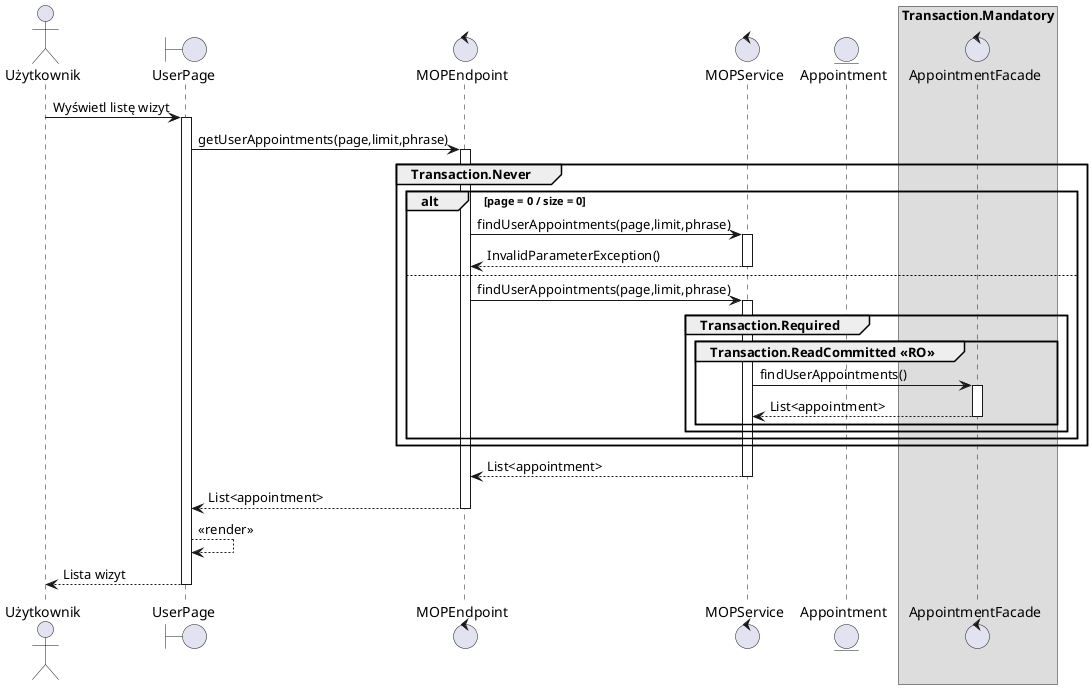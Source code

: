 @startuml MOP.8 Przeglądaj swoje wizyty

actor Użytkownik as client
boundary UserPage as gui
control MOPEndpoint as controller
control MOPService as service
entity Appointment as appointment
control AppointmentFacade as facade


skinparam backgroundcolor transparent
box Transaction.Mandatory 
    participant facade
end box

client -> gui ++ : Wyświetl listę wizyt
gui -> controller ++ :  getUserAppointments(page,limit,phrase)
group Transaction.Never
    alt page = 0 / size = 0 
    controller -> service ++ : findUserAppointments(page,limit,phrase)
    return InvalidParameterException()
    else
    controller -> service ++ : findUserAppointments(page,limit,phrase)
    group Transaction.Required
        group Transaction.ReadCommitted <<RO>>
            service -> facade ++ : findUserAppointments()
            return List<appointment>
        end
    end
    end
end
return List<appointment>
return List<appointment>
gui --> gui : <<render>>
return Lista wizyt